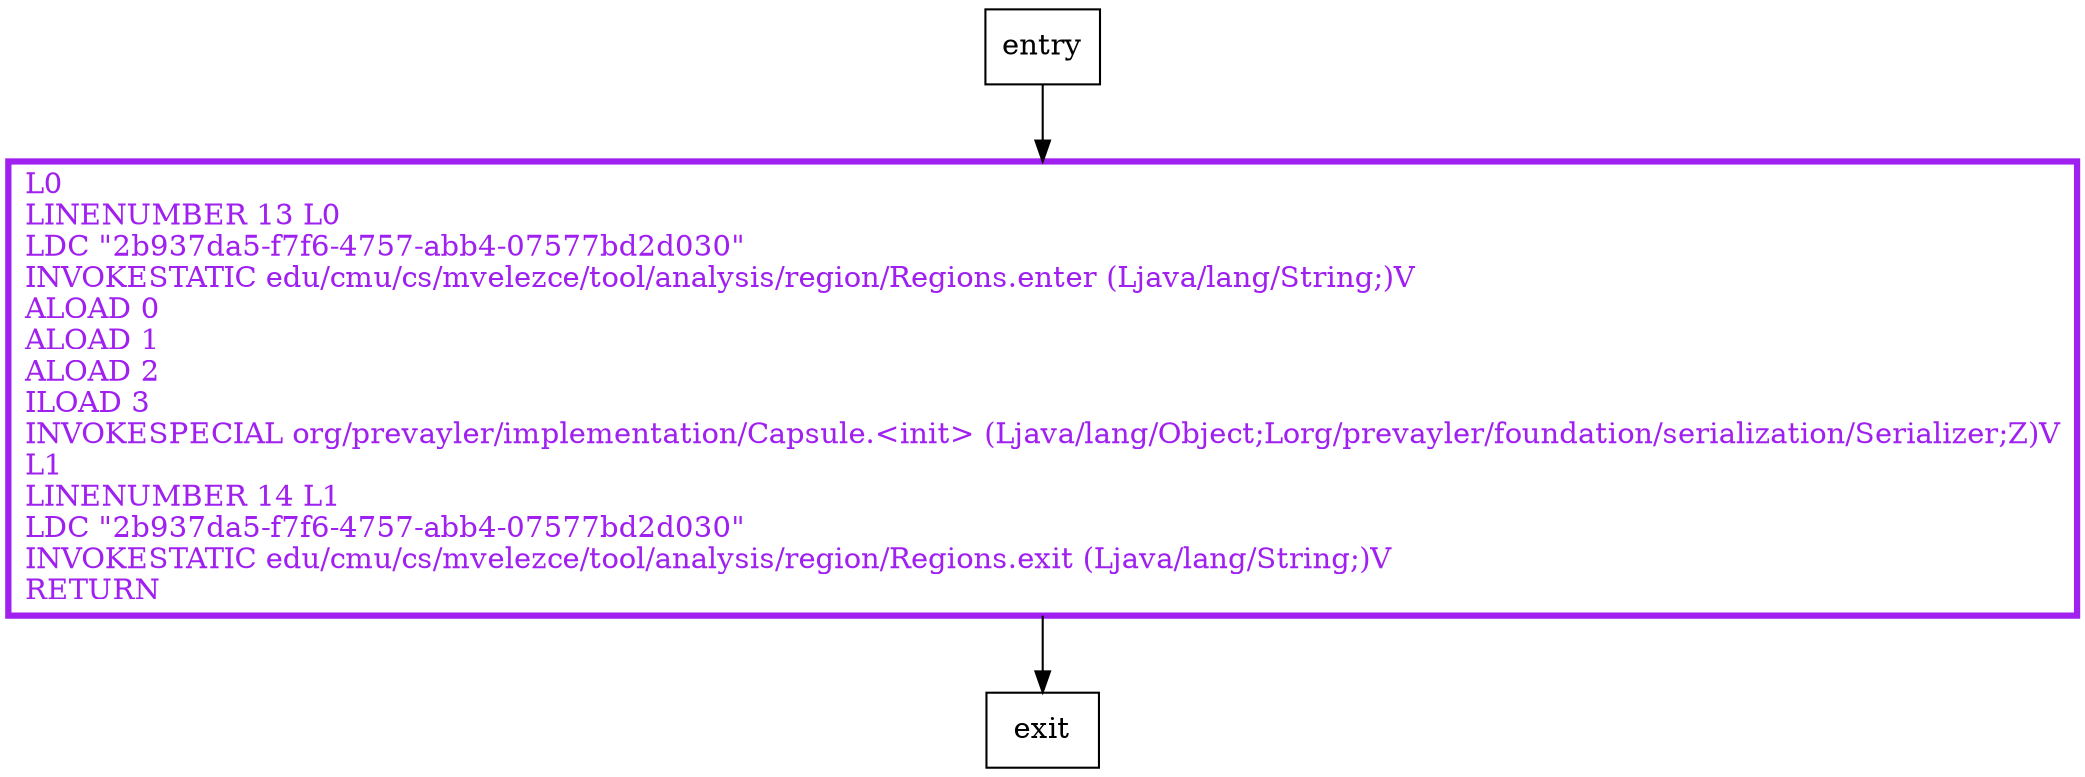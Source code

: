 digraph <init> {
node [shape=record];
630732084 [label="L0\lLINENUMBER 13 L0\lLDC \"2b937da5-f7f6-4757-abb4-07577bd2d030\"\lINVOKESTATIC edu/cmu/cs/mvelezce/tool/analysis/region/Regions.enter (Ljava/lang/String;)V\lALOAD 0\lALOAD 1\lALOAD 2\lILOAD 3\lINVOKESPECIAL org/prevayler/implementation/Capsule.\<init\> (Ljava/lang/Object;Lorg/prevayler/foundation/serialization/Serializer;Z)V\lL1\lLINENUMBER 14 L1\lLDC \"2b937da5-f7f6-4757-abb4-07577bd2d030\"\lINVOKESTATIC edu/cmu/cs/mvelezce/tool/analysis/region/Regions.exit (Ljava/lang/String;)V\lRETURN\l"];
entry;
exit;
entry -> 630732084;
630732084 -> exit;
630732084[fontcolor="purple", penwidth=3, color="purple"];
}
